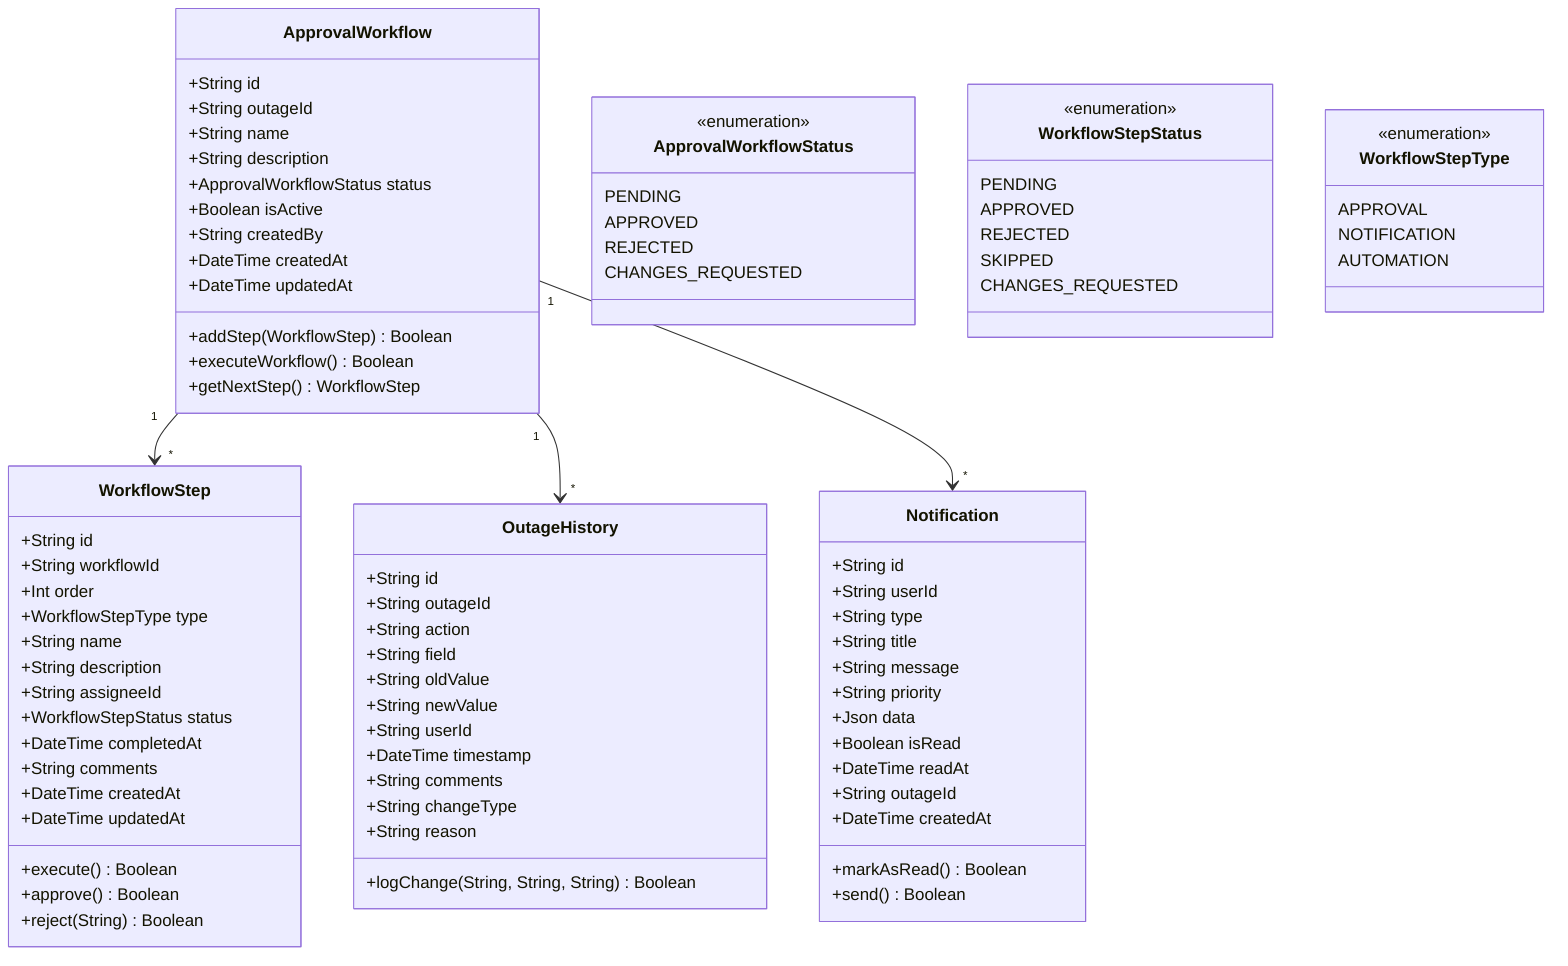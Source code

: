 classDiagram
    %% Approval and Workflow Classes
    class ApprovalWorkflow {
        +String id
        +String outageId
        +String name
        +String description
        +ApprovalWorkflowStatus status
        +Boolean isActive
        +String createdBy
        +DateTime createdAt
        +DateTime updatedAt
        
        +addStep(WorkflowStep) Boolean
        +executeWorkflow() Boolean
        +getNextStep() WorkflowStep
    }
    
    class WorkflowStep {
        +String id
        +String workflowId
        +Int order
        +WorkflowStepType type
        +String name
        +String description
        +String assigneeId
        +WorkflowStepStatus status
        +DateTime completedAt
        +String comments
        +DateTime createdAt
        +DateTime updatedAt
        
        +execute() Boolean
        +approve() Boolean
        +reject(String) Boolean
    }
    
    class OutageHistory {
        +String id
        +String outageId
        +String action
        +String field
        +String oldValue
        +String newValue
        +String userId
        +DateTime timestamp
        +String comments
        +String changeType
        +String reason
        
        +logChange(String, String, String) Boolean
    }
    
    class Notification {
        +String id
        +String userId
        +String type
        +String title
        +String message
        +String priority
        +Json data
        +Boolean isRead
        +DateTime readAt
        +String outageId
        +DateTime createdAt
        
        +markAsRead() Boolean
        +send() Boolean
    }
    
    %% Enumerations
    class ApprovalWorkflowStatus {
        <<enumeration>>
        PENDING
        APPROVED
        REJECTED
        CHANGES_REQUESTED
    }
    
    class WorkflowStepStatus {
        <<enumeration>>
        PENDING
        APPROVED
        REJECTED
        SKIPPED
        CHANGES_REQUESTED
    }
    
    class WorkflowStepType {
        <<enumeration>>
        APPROVAL
        NOTIFICATION
        AUTOMATION
    }
    
    %% Relationships
    ApprovalWorkflow "1" --> "*" WorkflowStep
    ApprovalWorkflow "1" --> "*" OutageHistory
    ApprovalWorkflow "1" --> "*" Notification